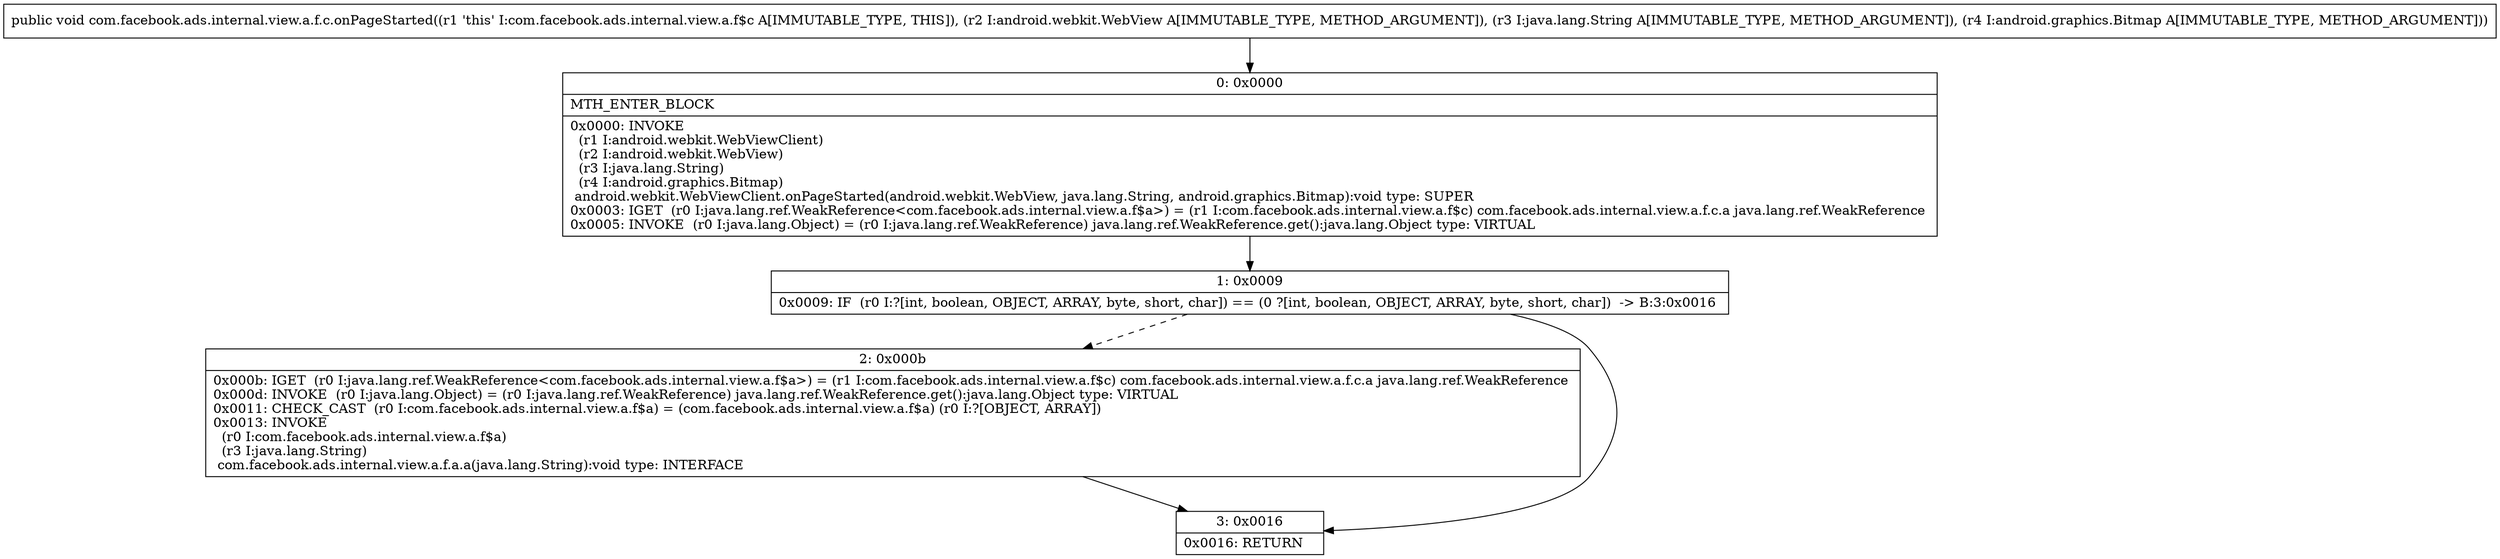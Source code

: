digraph "CFG forcom.facebook.ads.internal.view.a.f.c.onPageStarted(Landroid\/webkit\/WebView;Ljava\/lang\/String;Landroid\/graphics\/Bitmap;)V" {
Node_0 [shape=record,label="{0\:\ 0x0000|MTH_ENTER_BLOCK\l|0x0000: INVOKE  \l  (r1 I:android.webkit.WebViewClient)\l  (r2 I:android.webkit.WebView)\l  (r3 I:java.lang.String)\l  (r4 I:android.graphics.Bitmap)\l android.webkit.WebViewClient.onPageStarted(android.webkit.WebView, java.lang.String, android.graphics.Bitmap):void type: SUPER \l0x0003: IGET  (r0 I:java.lang.ref.WeakReference\<com.facebook.ads.internal.view.a.f$a\>) = (r1 I:com.facebook.ads.internal.view.a.f$c) com.facebook.ads.internal.view.a.f.c.a java.lang.ref.WeakReference \l0x0005: INVOKE  (r0 I:java.lang.Object) = (r0 I:java.lang.ref.WeakReference) java.lang.ref.WeakReference.get():java.lang.Object type: VIRTUAL \l}"];
Node_1 [shape=record,label="{1\:\ 0x0009|0x0009: IF  (r0 I:?[int, boolean, OBJECT, ARRAY, byte, short, char]) == (0 ?[int, boolean, OBJECT, ARRAY, byte, short, char])  \-\> B:3:0x0016 \l}"];
Node_2 [shape=record,label="{2\:\ 0x000b|0x000b: IGET  (r0 I:java.lang.ref.WeakReference\<com.facebook.ads.internal.view.a.f$a\>) = (r1 I:com.facebook.ads.internal.view.a.f$c) com.facebook.ads.internal.view.a.f.c.a java.lang.ref.WeakReference \l0x000d: INVOKE  (r0 I:java.lang.Object) = (r0 I:java.lang.ref.WeakReference) java.lang.ref.WeakReference.get():java.lang.Object type: VIRTUAL \l0x0011: CHECK_CAST  (r0 I:com.facebook.ads.internal.view.a.f$a) = (com.facebook.ads.internal.view.a.f$a) (r0 I:?[OBJECT, ARRAY]) \l0x0013: INVOKE  \l  (r0 I:com.facebook.ads.internal.view.a.f$a)\l  (r3 I:java.lang.String)\l com.facebook.ads.internal.view.a.f.a.a(java.lang.String):void type: INTERFACE \l}"];
Node_3 [shape=record,label="{3\:\ 0x0016|0x0016: RETURN   \l}"];
MethodNode[shape=record,label="{public void com.facebook.ads.internal.view.a.f.c.onPageStarted((r1 'this' I:com.facebook.ads.internal.view.a.f$c A[IMMUTABLE_TYPE, THIS]), (r2 I:android.webkit.WebView A[IMMUTABLE_TYPE, METHOD_ARGUMENT]), (r3 I:java.lang.String A[IMMUTABLE_TYPE, METHOD_ARGUMENT]), (r4 I:android.graphics.Bitmap A[IMMUTABLE_TYPE, METHOD_ARGUMENT])) }"];
MethodNode -> Node_0;
Node_0 -> Node_1;
Node_1 -> Node_2[style=dashed];
Node_1 -> Node_3;
Node_2 -> Node_3;
}

